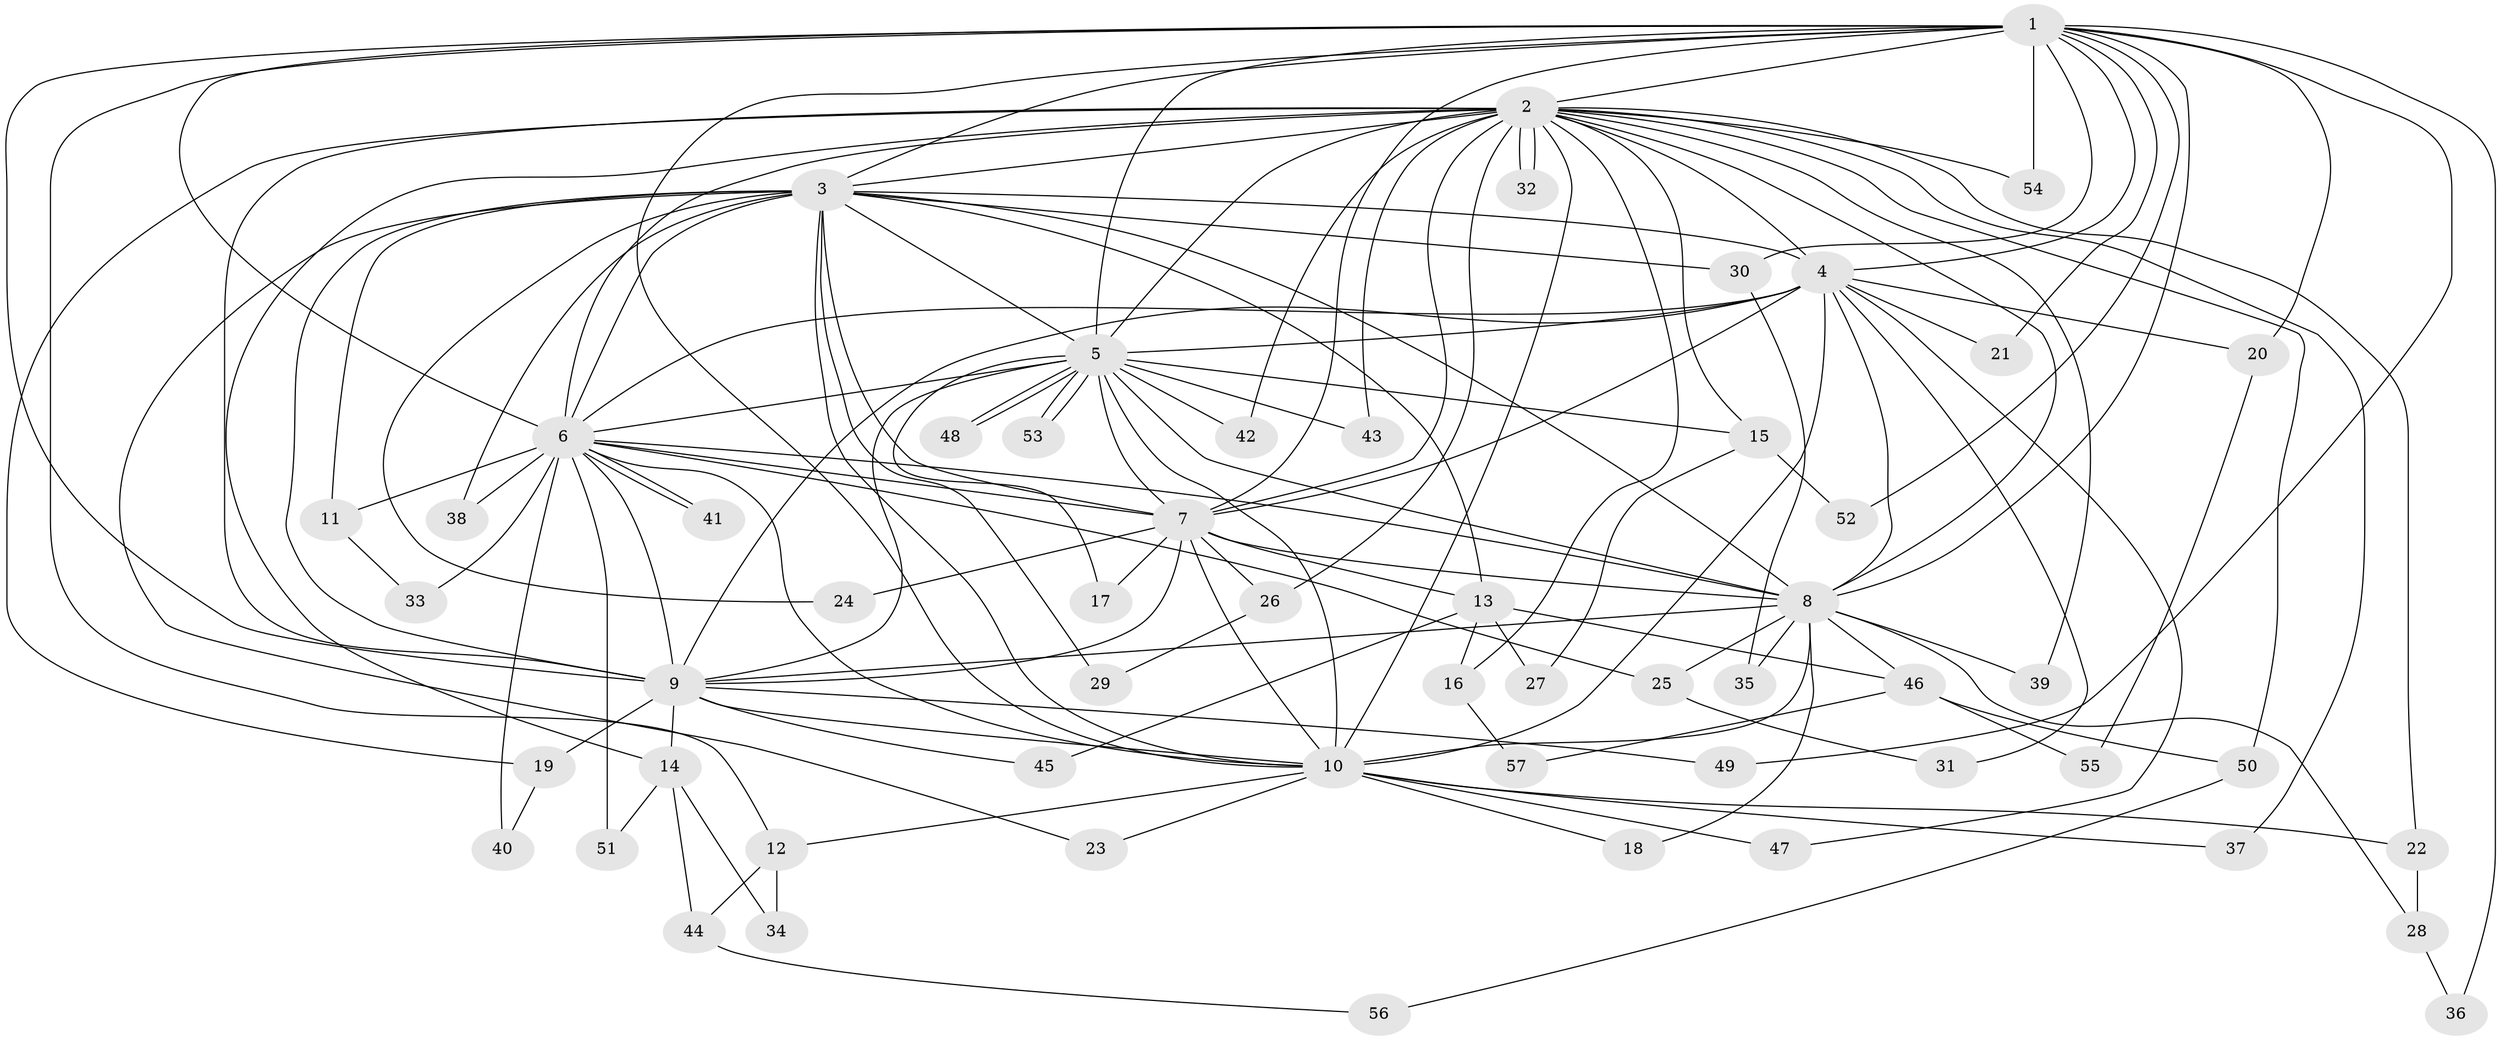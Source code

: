 // Generated by graph-tools (version 1.1) at 2025/45/03/09/25 04:45:49]
// undirected, 57 vertices, 139 edges
graph export_dot {
graph [start="1"]
  node [color=gray90,style=filled];
  1;
  2;
  3;
  4;
  5;
  6;
  7;
  8;
  9;
  10;
  11;
  12;
  13;
  14;
  15;
  16;
  17;
  18;
  19;
  20;
  21;
  22;
  23;
  24;
  25;
  26;
  27;
  28;
  29;
  30;
  31;
  32;
  33;
  34;
  35;
  36;
  37;
  38;
  39;
  40;
  41;
  42;
  43;
  44;
  45;
  46;
  47;
  48;
  49;
  50;
  51;
  52;
  53;
  54;
  55;
  56;
  57;
  1 -- 2;
  1 -- 3;
  1 -- 4;
  1 -- 5;
  1 -- 6;
  1 -- 7;
  1 -- 8;
  1 -- 9;
  1 -- 10;
  1 -- 12;
  1 -- 20;
  1 -- 21;
  1 -- 30;
  1 -- 36;
  1 -- 49;
  1 -- 52;
  1 -- 54;
  2 -- 3;
  2 -- 4;
  2 -- 5;
  2 -- 6;
  2 -- 7;
  2 -- 8;
  2 -- 9;
  2 -- 10;
  2 -- 14;
  2 -- 15;
  2 -- 16;
  2 -- 19;
  2 -- 22;
  2 -- 26;
  2 -- 32;
  2 -- 32;
  2 -- 37;
  2 -- 39;
  2 -- 42;
  2 -- 43;
  2 -- 50;
  2 -- 54;
  3 -- 4;
  3 -- 5;
  3 -- 6;
  3 -- 7;
  3 -- 8;
  3 -- 9;
  3 -- 10;
  3 -- 11;
  3 -- 13;
  3 -- 23;
  3 -- 24;
  3 -- 29;
  3 -- 30;
  3 -- 38;
  4 -- 5;
  4 -- 6;
  4 -- 7;
  4 -- 8;
  4 -- 9;
  4 -- 10;
  4 -- 20;
  4 -- 21;
  4 -- 31;
  4 -- 47;
  5 -- 6;
  5 -- 7;
  5 -- 8;
  5 -- 9;
  5 -- 10;
  5 -- 15;
  5 -- 17;
  5 -- 42;
  5 -- 43;
  5 -- 48;
  5 -- 48;
  5 -- 53;
  5 -- 53;
  6 -- 7;
  6 -- 8;
  6 -- 9;
  6 -- 10;
  6 -- 11;
  6 -- 25;
  6 -- 33;
  6 -- 38;
  6 -- 40;
  6 -- 41;
  6 -- 41;
  6 -- 51;
  7 -- 8;
  7 -- 9;
  7 -- 10;
  7 -- 13;
  7 -- 17;
  7 -- 24;
  7 -- 26;
  8 -- 9;
  8 -- 10;
  8 -- 18;
  8 -- 25;
  8 -- 28;
  8 -- 35;
  8 -- 39;
  8 -- 46;
  9 -- 10;
  9 -- 14;
  9 -- 19;
  9 -- 45;
  9 -- 49;
  10 -- 12;
  10 -- 18;
  10 -- 22;
  10 -- 23;
  10 -- 37;
  10 -- 47;
  11 -- 33;
  12 -- 34;
  12 -- 44;
  13 -- 16;
  13 -- 27;
  13 -- 45;
  13 -- 46;
  14 -- 34;
  14 -- 44;
  14 -- 51;
  15 -- 27;
  15 -- 52;
  16 -- 57;
  19 -- 40;
  20 -- 55;
  22 -- 28;
  25 -- 31;
  26 -- 29;
  28 -- 36;
  30 -- 35;
  44 -- 56;
  46 -- 50;
  46 -- 55;
  46 -- 57;
  50 -- 56;
}
